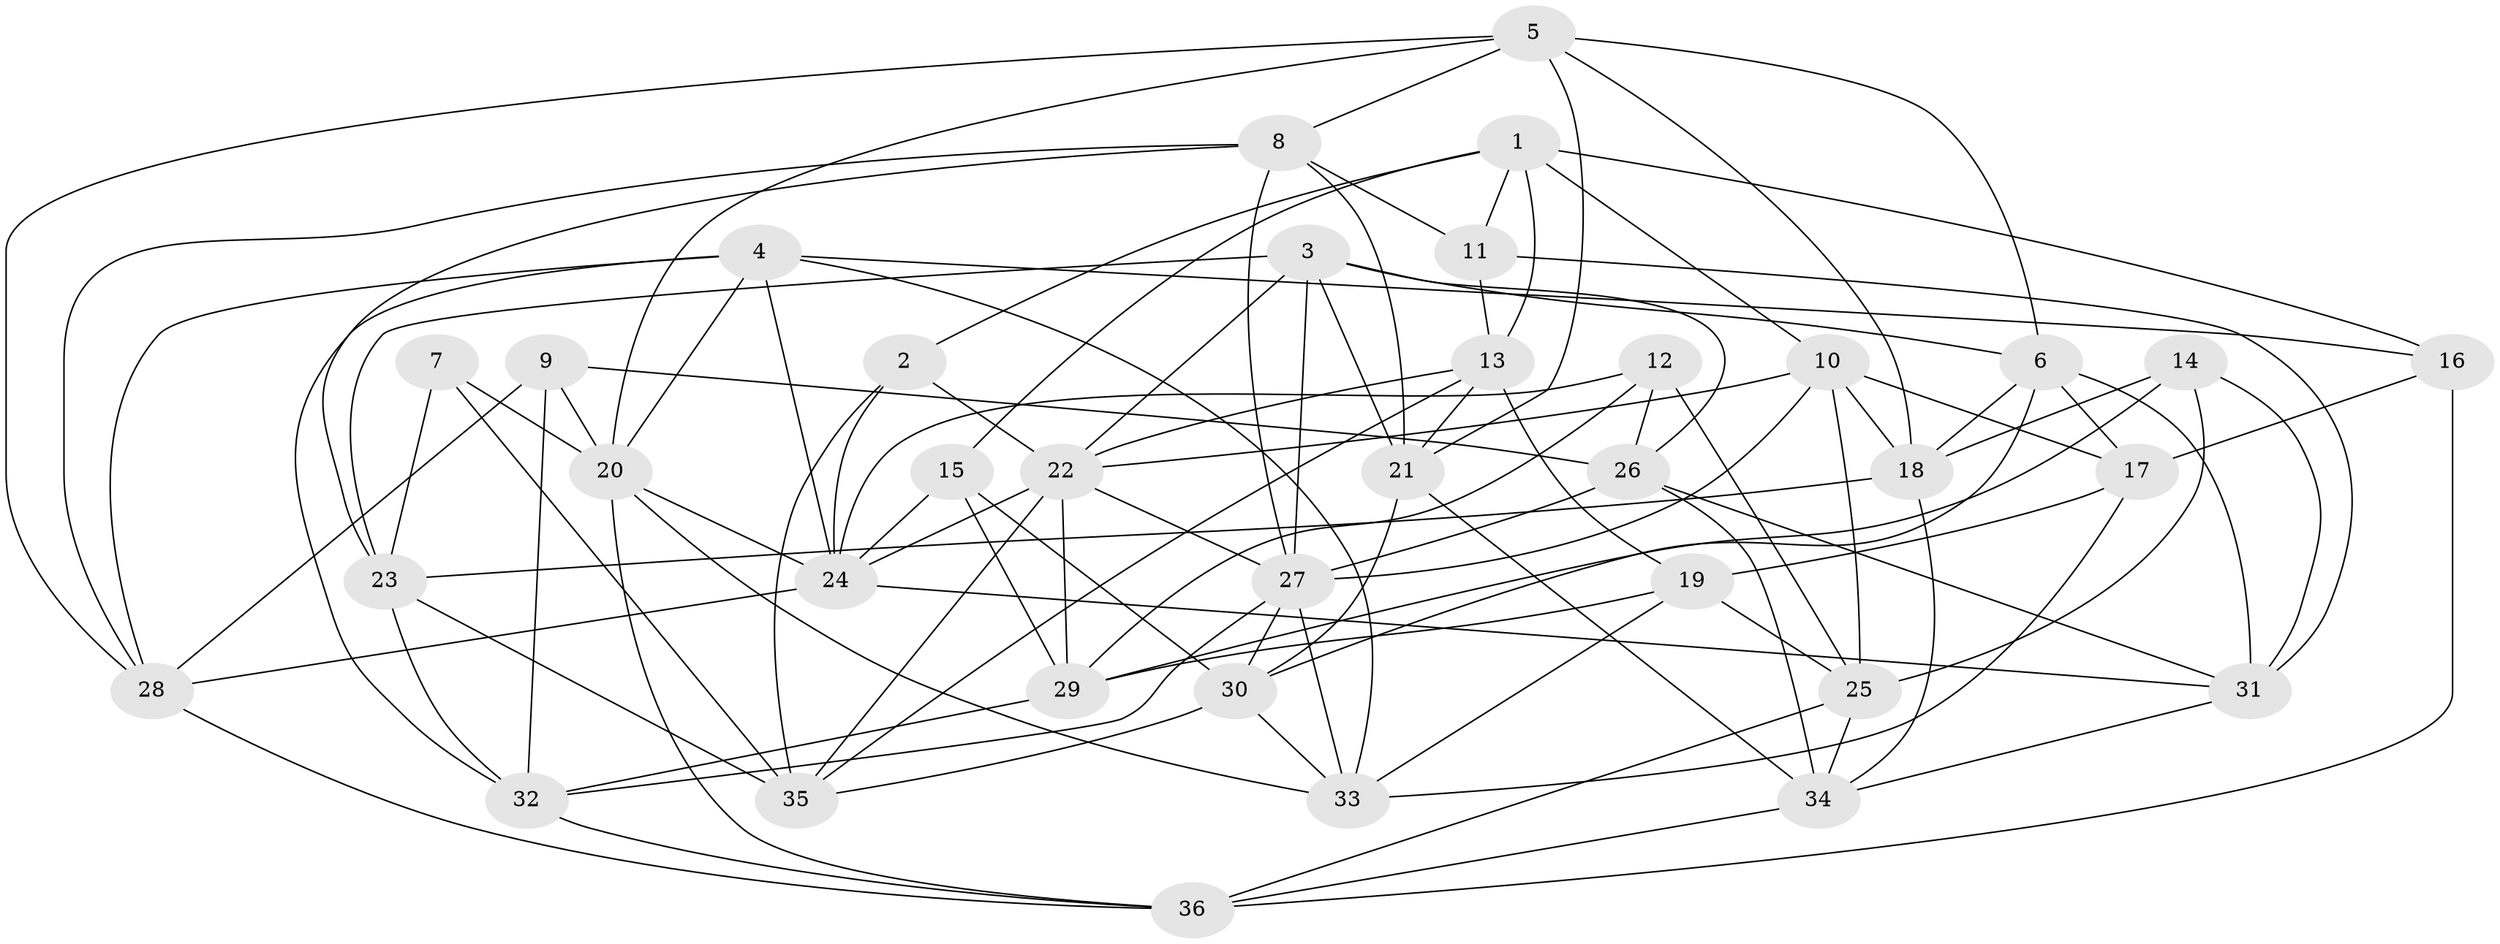 // original degree distribution, {4: 1.0}
// Generated by graph-tools (version 1.1) at 2025/50/03/09/25 03:50:49]
// undirected, 36 vertices, 102 edges
graph export_dot {
graph [start="1"]
  node [color=gray90,style=filled];
  1;
  2;
  3;
  4;
  5;
  6;
  7;
  8;
  9;
  10;
  11;
  12;
  13;
  14;
  15;
  16;
  17;
  18;
  19;
  20;
  21;
  22;
  23;
  24;
  25;
  26;
  27;
  28;
  29;
  30;
  31;
  32;
  33;
  34;
  35;
  36;
  1 -- 2 [weight=1.0];
  1 -- 10 [weight=1.0];
  1 -- 11 [weight=1.0];
  1 -- 13 [weight=1.0];
  1 -- 15 [weight=1.0];
  1 -- 16 [weight=1.0];
  2 -- 22 [weight=1.0];
  2 -- 24 [weight=1.0];
  2 -- 35 [weight=1.0];
  3 -- 6 [weight=1.0];
  3 -- 21 [weight=1.0];
  3 -- 22 [weight=1.0];
  3 -- 23 [weight=1.0];
  3 -- 26 [weight=1.0];
  3 -- 27 [weight=1.0];
  4 -- 16 [weight=1.0];
  4 -- 20 [weight=1.0];
  4 -- 24 [weight=1.0];
  4 -- 28 [weight=1.0];
  4 -- 32 [weight=1.0];
  4 -- 33 [weight=1.0];
  5 -- 6 [weight=1.0];
  5 -- 8 [weight=1.0];
  5 -- 18 [weight=1.0];
  5 -- 20 [weight=1.0];
  5 -- 21 [weight=1.0];
  5 -- 28 [weight=1.0];
  6 -- 17 [weight=1.0];
  6 -- 18 [weight=1.0];
  6 -- 30 [weight=1.0];
  6 -- 31 [weight=1.0];
  7 -- 20 [weight=2.0];
  7 -- 23 [weight=1.0];
  7 -- 35 [weight=1.0];
  8 -- 11 [weight=1.0];
  8 -- 21 [weight=1.0];
  8 -- 23 [weight=1.0];
  8 -- 27 [weight=1.0];
  8 -- 28 [weight=1.0];
  9 -- 20 [weight=1.0];
  9 -- 26 [weight=1.0];
  9 -- 28 [weight=1.0];
  9 -- 32 [weight=1.0];
  10 -- 17 [weight=1.0];
  10 -- 18 [weight=1.0];
  10 -- 22 [weight=1.0];
  10 -- 25 [weight=1.0];
  10 -- 27 [weight=1.0];
  11 -- 13 [weight=1.0];
  11 -- 31 [weight=1.0];
  12 -- 24 [weight=1.0];
  12 -- 25 [weight=1.0];
  12 -- 26 [weight=1.0];
  12 -- 29 [weight=1.0];
  13 -- 19 [weight=1.0];
  13 -- 21 [weight=1.0];
  13 -- 22 [weight=1.0];
  13 -- 35 [weight=1.0];
  14 -- 18 [weight=1.0];
  14 -- 25 [weight=1.0];
  14 -- 29 [weight=1.0];
  14 -- 31 [weight=1.0];
  15 -- 24 [weight=1.0];
  15 -- 29 [weight=1.0];
  15 -- 30 [weight=1.0];
  16 -- 17 [weight=1.0];
  16 -- 36 [weight=1.0];
  17 -- 19 [weight=2.0];
  17 -- 33 [weight=1.0];
  18 -- 23 [weight=1.0];
  18 -- 34 [weight=1.0];
  19 -- 25 [weight=1.0];
  19 -- 29 [weight=1.0];
  19 -- 33 [weight=1.0];
  20 -- 24 [weight=1.0];
  20 -- 33 [weight=1.0];
  20 -- 36 [weight=1.0];
  21 -- 30 [weight=1.0];
  21 -- 34 [weight=1.0];
  22 -- 24 [weight=1.0];
  22 -- 27 [weight=1.0];
  22 -- 29 [weight=1.0];
  22 -- 35 [weight=1.0];
  23 -- 32 [weight=1.0];
  23 -- 35 [weight=1.0];
  24 -- 28 [weight=1.0];
  24 -- 31 [weight=1.0];
  25 -- 34 [weight=1.0];
  25 -- 36 [weight=1.0];
  26 -- 27 [weight=1.0];
  26 -- 31 [weight=1.0];
  26 -- 34 [weight=1.0];
  27 -- 30 [weight=1.0];
  27 -- 32 [weight=1.0];
  27 -- 33 [weight=1.0];
  28 -- 36 [weight=1.0];
  29 -- 32 [weight=1.0];
  30 -- 33 [weight=1.0];
  30 -- 35 [weight=1.0];
  31 -- 34 [weight=1.0];
  32 -- 36 [weight=1.0];
  34 -- 36 [weight=1.0];
}
